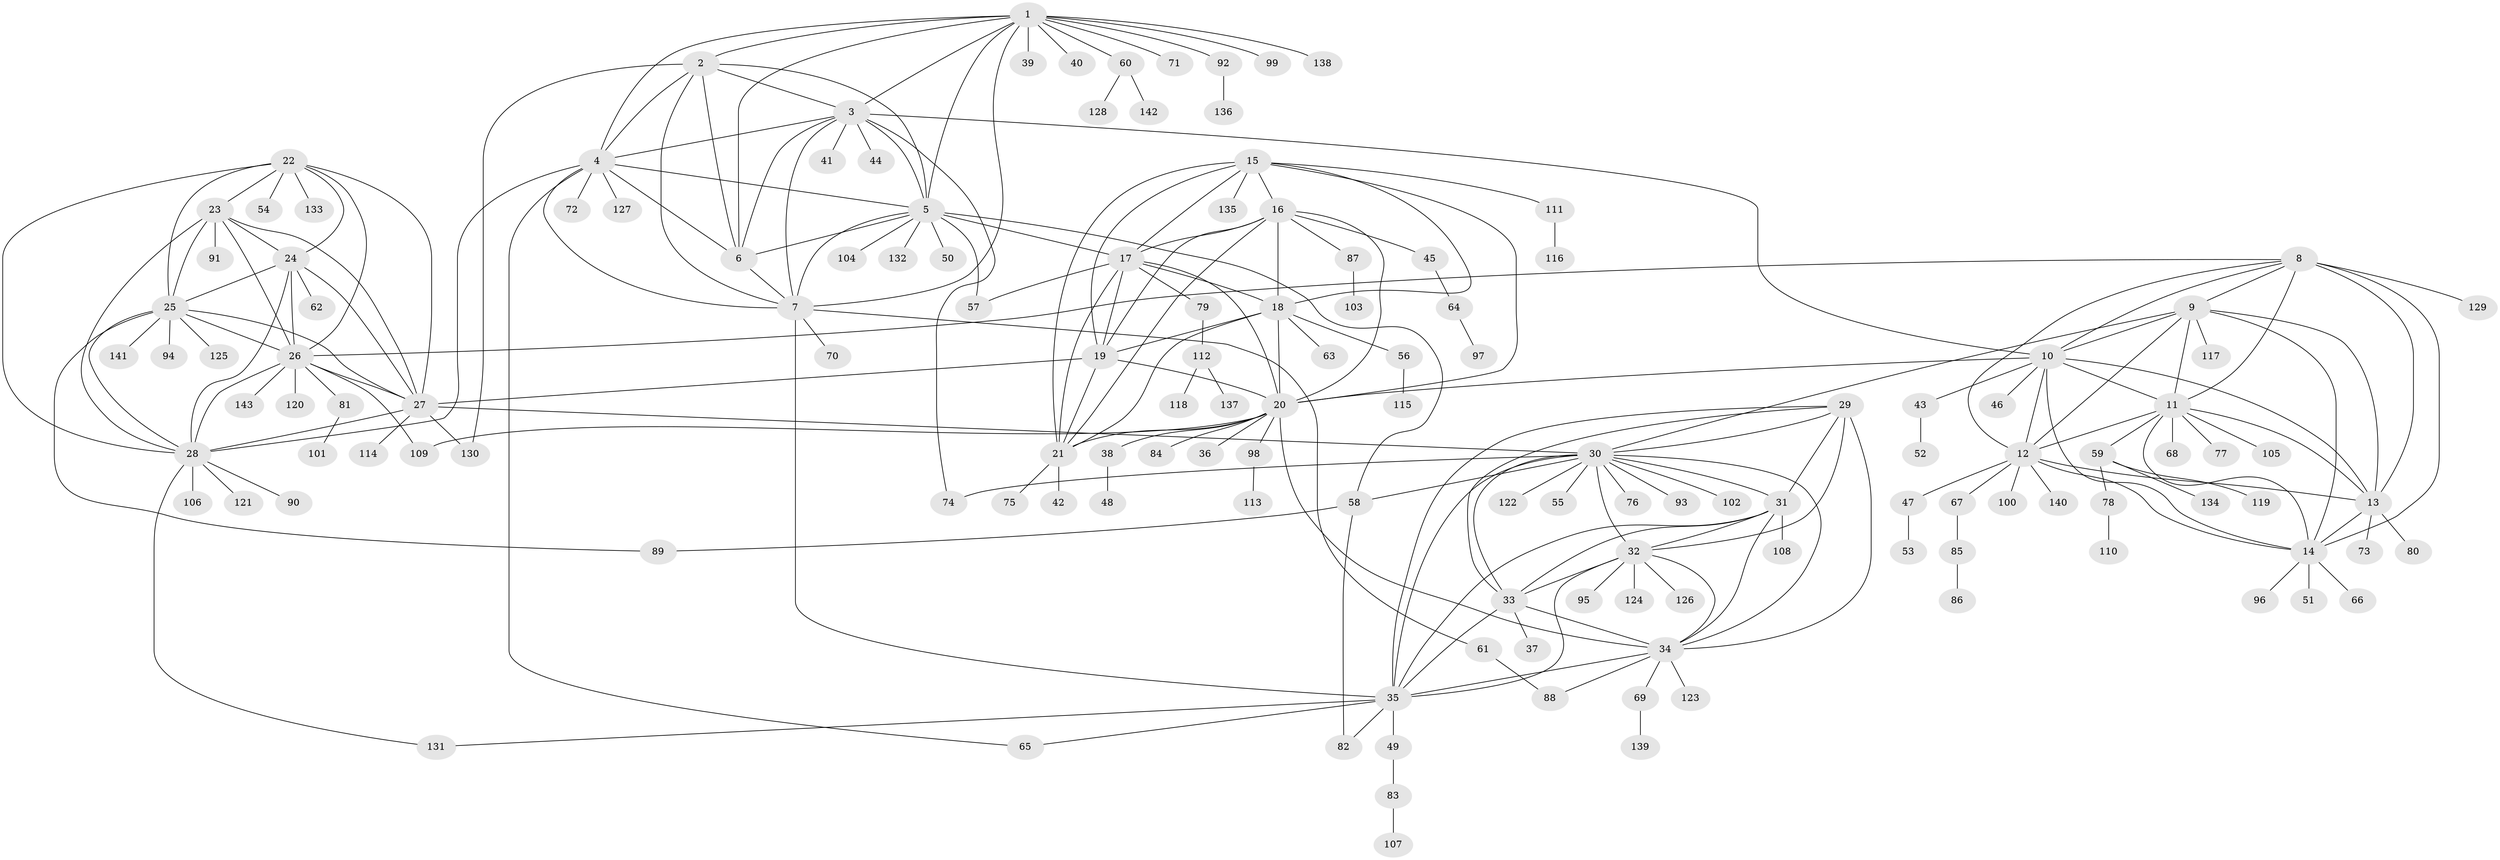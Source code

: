 // Generated by graph-tools (version 1.1) at 2025/15/03/09/25 04:15:59]
// undirected, 143 vertices, 233 edges
graph export_dot {
graph [start="1"]
  node [color=gray90,style=filled];
  1;
  2;
  3;
  4;
  5;
  6;
  7;
  8;
  9;
  10;
  11;
  12;
  13;
  14;
  15;
  16;
  17;
  18;
  19;
  20;
  21;
  22;
  23;
  24;
  25;
  26;
  27;
  28;
  29;
  30;
  31;
  32;
  33;
  34;
  35;
  36;
  37;
  38;
  39;
  40;
  41;
  42;
  43;
  44;
  45;
  46;
  47;
  48;
  49;
  50;
  51;
  52;
  53;
  54;
  55;
  56;
  57;
  58;
  59;
  60;
  61;
  62;
  63;
  64;
  65;
  66;
  67;
  68;
  69;
  70;
  71;
  72;
  73;
  74;
  75;
  76;
  77;
  78;
  79;
  80;
  81;
  82;
  83;
  84;
  85;
  86;
  87;
  88;
  89;
  90;
  91;
  92;
  93;
  94;
  95;
  96;
  97;
  98;
  99;
  100;
  101;
  102;
  103;
  104;
  105;
  106;
  107;
  108;
  109;
  110;
  111;
  112;
  113;
  114;
  115;
  116;
  117;
  118;
  119;
  120;
  121;
  122;
  123;
  124;
  125;
  126;
  127;
  128;
  129;
  130;
  131;
  132;
  133;
  134;
  135;
  136;
  137;
  138;
  139;
  140;
  141;
  142;
  143;
  1 -- 2;
  1 -- 3;
  1 -- 4;
  1 -- 5;
  1 -- 6;
  1 -- 7;
  1 -- 39;
  1 -- 40;
  1 -- 60;
  1 -- 71;
  1 -- 92;
  1 -- 99;
  1 -- 138;
  2 -- 3;
  2 -- 4;
  2 -- 5;
  2 -- 6;
  2 -- 7;
  2 -- 130;
  3 -- 4;
  3 -- 5;
  3 -- 6;
  3 -- 7;
  3 -- 10;
  3 -- 41;
  3 -- 44;
  3 -- 74;
  4 -- 5;
  4 -- 6;
  4 -- 7;
  4 -- 28;
  4 -- 65;
  4 -- 72;
  4 -- 127;
  5 -- 6;
  5 -- 7;
  5 -- 17;
  5 -- 50;
  5 -- 57;
  5 -- 58;
  5 -- 104;
  5 -- 132;
  6 -- 7;
  7 -- 35;
  7 -- 61;
  7 -- 70;
  8 -- 9;
  8 -- 10;
  8 -- 11;
  8 -- 12;
  8 -- 13;
  8 -- 14;
  8 -- 26;
  8 -- 129;
  9 -- 10;
  9 -- 11;
  9 -- 12;
  9 -- 13;
  9 -- 14;
  9 -- 30;
  9 -- 117;
  10 -- 11;
  10 -- 12;
  10 -- 13;
  10 -- 14;
  10 -- 20;
  10 -- 43;
  10 -- 46;
  11 -- 12;
  11 -- 13;
  11 -- 14;
  11 -- 59;
  11 -- 68;
  11 -- 77;
  11 -- 105;
  12 -- 13;
  12 -- 14;
  12 -- 47;
  12 -- 67;
  12 -- 100;
  12 -- 140;
  13 -- 14;
  13 -- 73;
  13 -- 80;
  14 -- 51;
  14 -- 66;
  14 -- 96;
  15 -- 16;
  15 -- 17;
  15 -- 18;
  15 -- 19;
  15 -- 20;
  15 -- 21;
  15 -- 111;
  15 -- 135;
  16 -- 17;
  16 -- 18;
  16 -- 19;
  16 -- 20;
  16 -- 21;
  16 -- 45;
  16 -- 87;
  17 -- 18;
  17 -- 19;
  17 -- 20;
  17 -- 21;
  17 -- 57;
  17 -- 79;
  18 -- 19;
  18 -- 20;
  18 -- 21;
  18 -- 56;
  18 -- 63;
  19 -- 20;
  19 -- 21;
  19 -- 27;
  20 -- 21;
  20 -- 34;
  20 -- 36;
  20 -- 38;
  20 -- 84;
  20 -- 98;
  20 -- 109;
  21 -- 42;
  21 -- 75;
  22 -- 23;
  22 -- 24;
  22 -- 25;
  22 -- 26;
  22 -- 27;
  22 -- 28;
  22 -- 54;
  22 -- 133;
  23 -- 24;
  23 -- 25;
  23 -- 26;
  23 -- 27;
  23 -- 28;
  23 -- 91;
  24 -- 25;
  24 -- 26;
  24 -- 27;
  24 -- 28;
  24 -- 62;
  25 -- 26;
  25 -- 27;
  25 -- 28;
  25 -- 89;
  25 -- 94;
  25 -- 125;
  25 -- 141;
  26 -- 27;
  26 -- 28;
  26 -- 81;
  26 -- 109;
  26 -- 120;
  26 -- 143;
  27 -- 28;
  27 -- 30;
  27 -- 114;
  27 -- 130;
  28 -- 90;
  28 -- 106;
  28 -- 121;
  28 -- 131;
  29 -- 30;
  29 -- 31;
  29 -- 32;
  29 -- 33;
  29 -- 34;
  29 -- 35;
  30 -- 31;
  30 -- 32;
  30 -- 33;
  30 -- 34;
  30 -- 35;
  30 -- 55;
  30 -- 58;
  30 -- 74;
  30 -- 76;
  30 -- 93;
  30 -- 102;
  30 -- 122;
  31 -- 32;
  31 -- 33;
  31 -- 34;
  31 -- 35;
  31 -- 108;
  32 -- 33;
  32 -- 34;
  32 -- 35;
  32 -- 95;
  32 -- 124;
  32 -- 126;
  33 -- 34;
  33 -- 35;
  33 -- 37;
  34 -- 35;
  34 -- 69;
  34 -- 88;
  34 -- 123;
  35 -- 49;
  35 -- 65;
  35 -- 82;
  35 -- 131;
  38 -- 48;
  43 -- 52;
  45 -- 64;
  47 -- 53;
  49 -- 83;
  56 -- 115;
  58 -- 82;
  58 -- 89;
  59 -- 78;
  59 -- 119;
  59 -- 134;
  60 -- 128;
  60 -- 142;
  61 -- 88;
  64 -- 97;
  67 -- 85;
  69 -- 139;
  78 -- 110;
  79 -- 112;
  81 -- 101;
  83 -- 107;
  85 -- 86;
  87 -- 103;
  92 -- 136;
  98 -- 113;
  111 -- 116;
  112 -- 118;
  112 -- 137;
}
